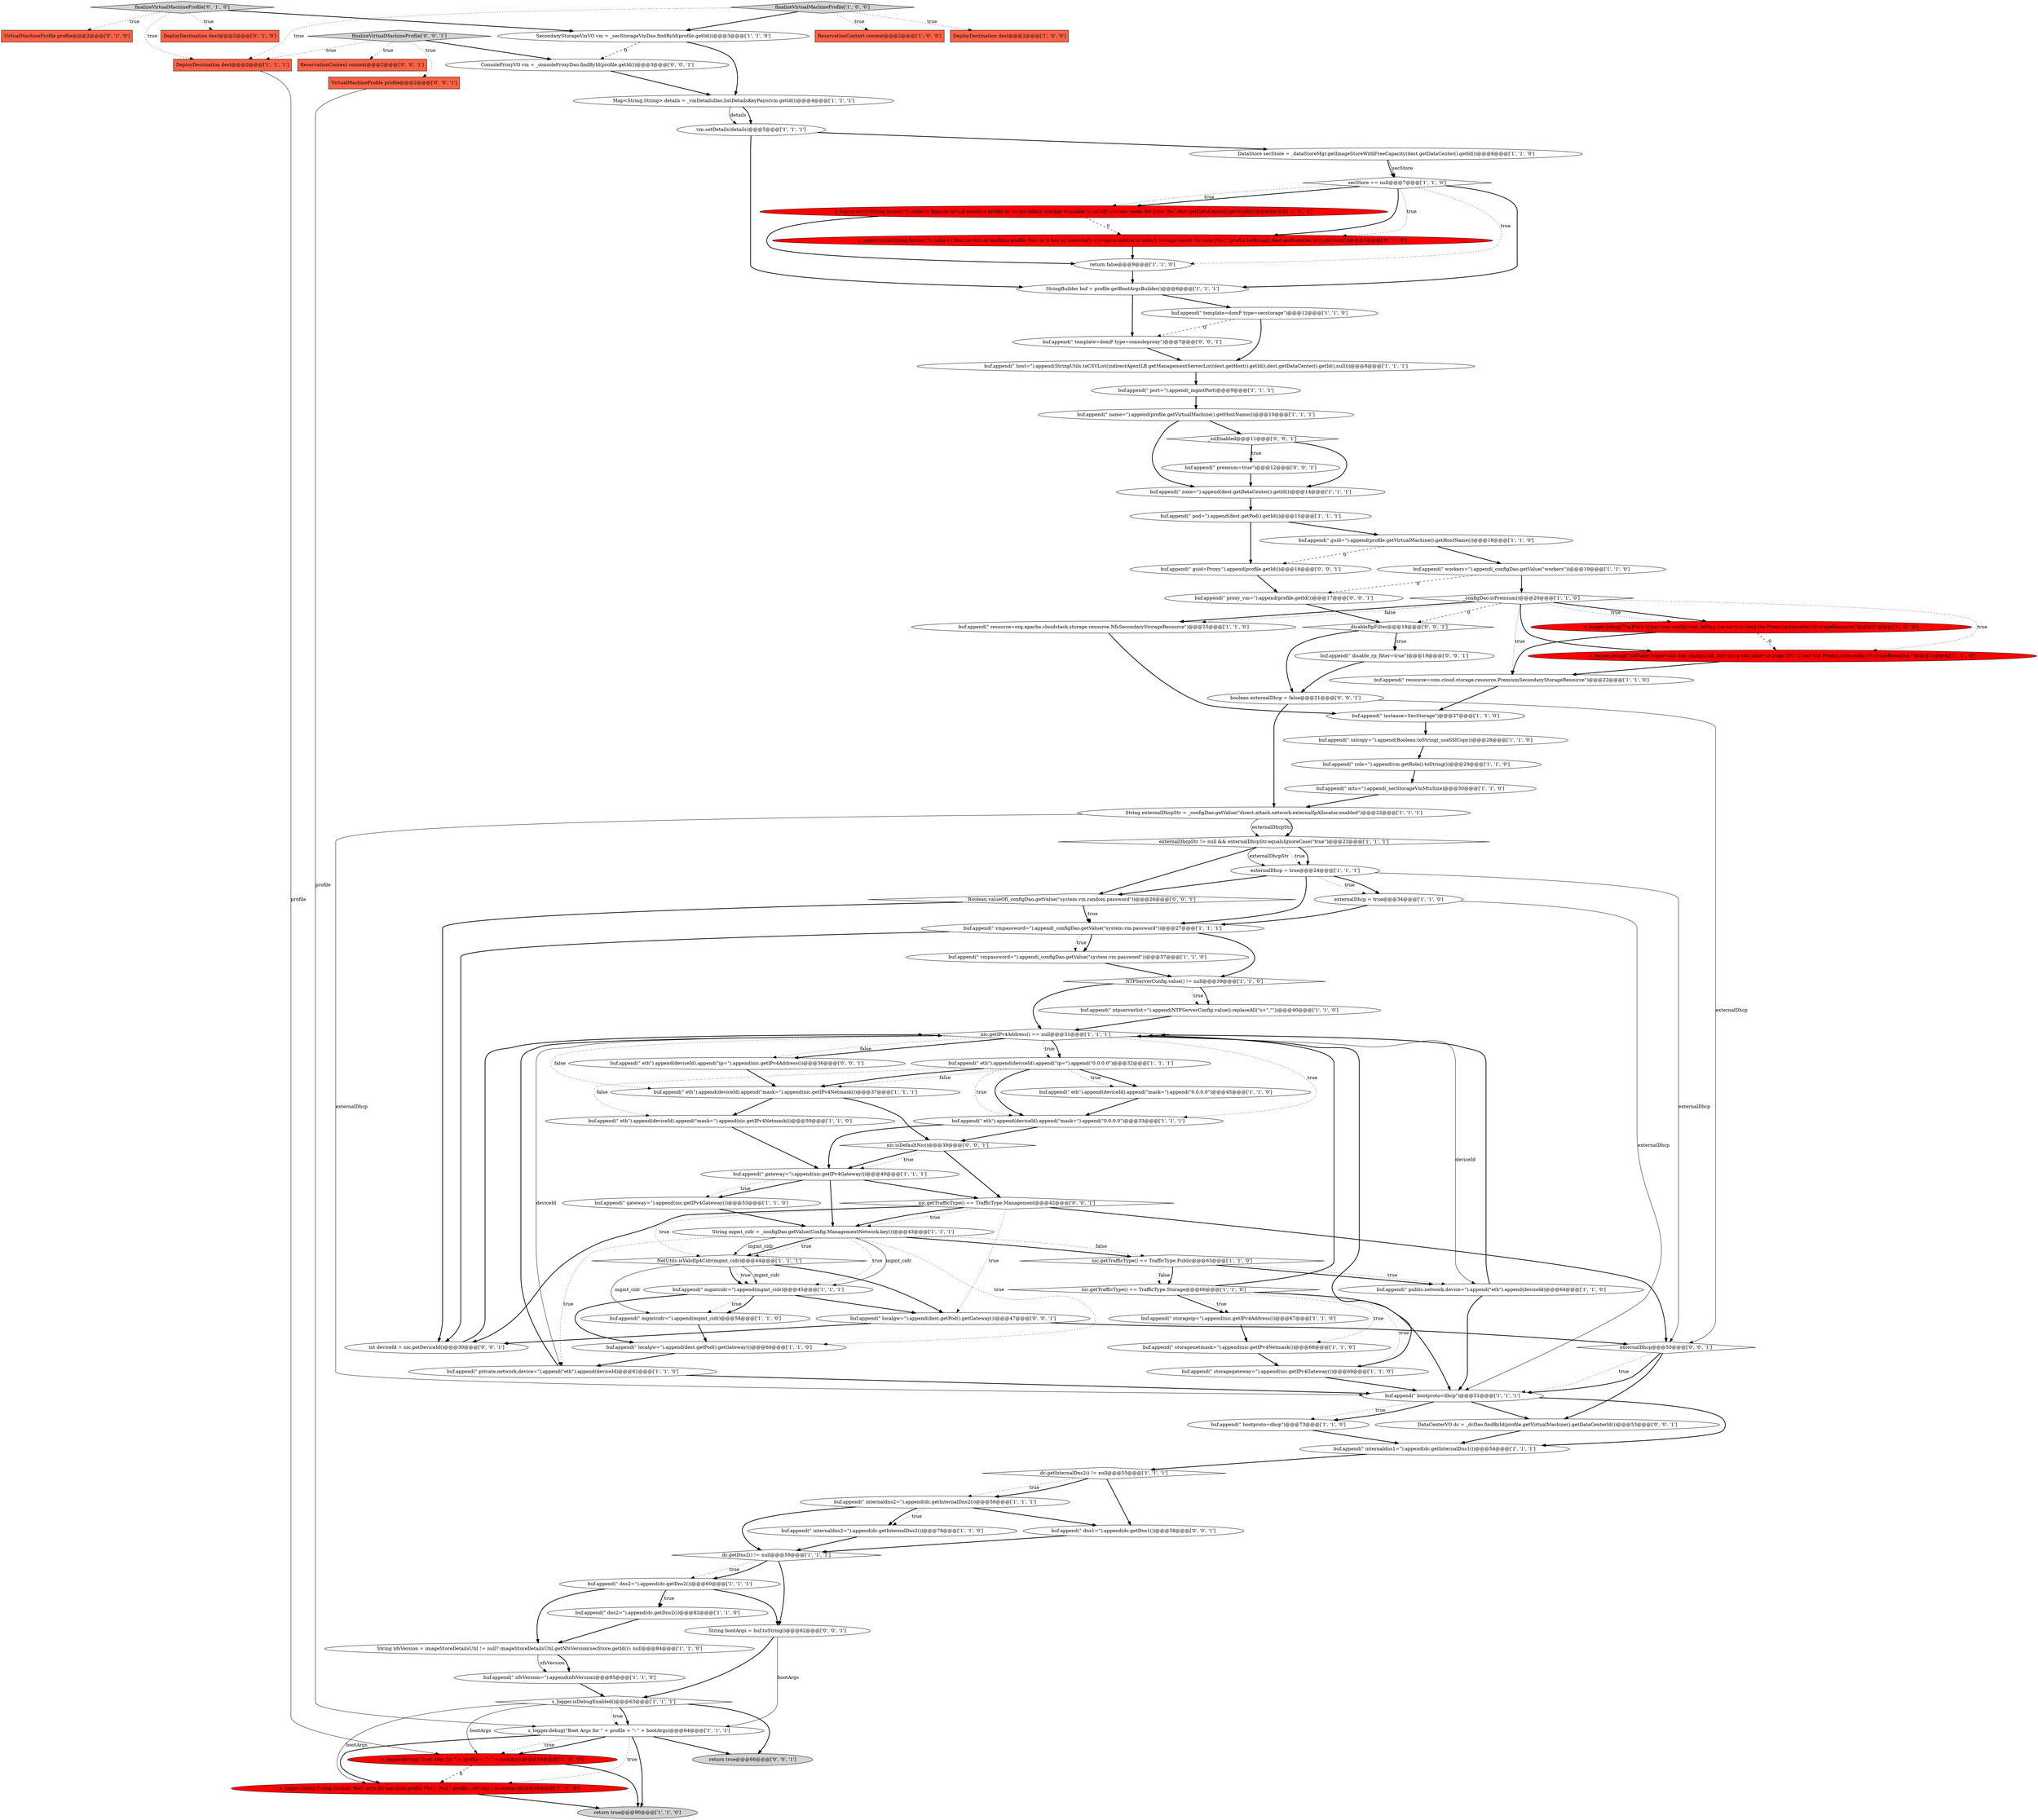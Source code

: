 digraph {
98 [style = filled, label = "return true@@@66@@@['0', '0', '1']", fillcolor = lightgray, shape = ellipse image = "AAA0AAABBB3BBB"];
39 [style = filled, label = "buf.append(\" role=\").append(vm.getRole().toString())@@@29@@@['1', '1', '0']", fillcolor = white, shape = ellipse image = "AAA0AAABBB1BBB"];
6 [style = filled, label = "buf.append(\" zone=\").append(dest.getDataCenter().getId())@@@14@@@['1', '1', '1']", fillcolor = white, shape = ellipse image = "AAA0AAABBB1BBB"];
0 [style = filled, label = "buf.append(\" nfsVersion=\").append(nfsVersion)@@@85@@@['1', '1', '0']", fillcolor = white, shape = ellipse image = "AAA0AAABBB1BBB"];
27 [style = filled, label = "DataStore secStore = _dataStoreMgr.getImageStoreWithFreeCapacity(dest.getDataCenter().getId())@@@6@@@['1', '1', '0']", fillcolor = white, shape = ellipse image = "AAA0AAABBB1BBB"];
34 [style = filled, label = "buf.append(\" pod=\").append(dest.getPod().getId())@@@15@@@['1', '1', '1']", fillcolor = white, shape = ellipse image = "AAA0AAABBB1BBB"];
74 [style = filled, label = "VirtualMachineProfile profile@@@2@@@['0', '1', '0']", fillcolor = tomato, shape = box image = "AAA0AAABBB2BBB"];
22 [style = filled, label = "buf.append(\" bootproto=dhcp\")@@@51@@@['1', '1', '1']", fillcolor = white, shape = ellipse image = "AAA0AAABBB1BBB"];
5 [style = filled, label = "buf.append(\" eth\").append(deviceId).append(\"mask=\").append(\"0.0.0.0\")@@@33@@@['1', '1', '1']", fillcolor = white, shape = ellipse image = "AAA0AAABBB1BBB"];
51 [style = filled, label = "buf.append(\" dns2=\").append(dc.getDns2())@@@60@@@['1', '1', '1']", fillcolor = white, shape = ellipse image = "AAA0AAABBB1BBB"];
8 [style = filled, label = "nic.getIPv4Address() == null@@@31@@@['1', '1', '1']", fillcolor = white, shape = diamond image = "AAA0AAABBB1BBB"];
14 [style = filled, label = "String externalDhcpStr = _configDao.getValue(\"direct.attach.network.externalIpAllocator.enabled\")@@@22@@@['1', '1', '1']", fillcolor = white, shape = ellipse image = "AAA0AAABBB1BBB"];
56 [style = filled, label = "DeployDestination dest@@@2@@@['1', '1', '1']", fillcolor = tomato, shape = box image = "AAA0AAABBB1BBB"];
60 [style = filled, label = "nic.getTrafficType() == TrafficType.Storage@@@66@@@['1', '1', '0']", fillcolor = white, shape = diamond image = "AAA0AAABBB1BBB"];
35 [style = filled, label = "return false@@@9@@@['1', '1', '0']", fillcolor = white, shape = ellipse image = "AAA0AAABBB1BBB"];
20 [style = filled, label = "buf.append(\" eth\").append(deviceId).append(\"ip=\").append(\"0.0.0.0\")@@@32@@@['1', '1', '1']", fillcolor = white, shape = ellipse image = "AAA0AAABBB1BBB"];
50 [style = filled, label = "buf.append(\" resource=com.cloud.storage.resource.PremiumSecondaryStorageResource\")@@@22@@@['1', '1', '0']", fillcolor = white, shape = ellipse image = "AAA0AAABBB1BBB"];
48 [style = filled, label = "finalizeVirtualMachineProfile['1', '0', '0']", fillcolor = lightgray, shape = diamond image = "AAA0AAABBB1BBB"];
88 [style = filled, label = "externalDhcp@@@50@@@['0', '0', '1']", fillcolor = white, shape = diamond image = "AAA0AAABBB3BBB"];
38 [style = filled, label = "buf.append(\" resource=org.apache.cloudstack.storage.resource.NfsSecondaryStorageResource\")@@@25@@@['1', '1', '0']", fillcolor = white, shape = ellipse image = "AAA0AAABBB1BBB"];
25 [style = filled, label = "s_logger.isDebugEnabled()@@@63@@@['1', '1', '1']", fillcolor = white, shape = diamond image = "AAA0AAABBB1BBB"];
65 [style = filled, label = "Map<String,String> details = _vmDetailsDao.listDetailsKeyPairs(vm.getId())@@@4@@@['1', '1', '1']", fillcolor = white, shape = ellipse image = "AAA0AAABBB1BBB"];
99 [style = filled, label = "Boolean.valueOf(_configDao.getValue(\"system.vm.random.password\"))@@@26@@@['0', '0', '1']", fillcolor = white, shape = diamond image = "AAA0AAABBB3BBB"];
43 [style = filled, label = "buf.append(\" mtu=\").append(_secStorageVmMtuSize)@@@30@@@['1', '1', '0']", fillcolor = white, shape = ellipse image = "AAA0AAABBB1BBB"];
40 [style = filled, label = "NetUtils.isValidIp4Cidr(mgmt_cidr)@@@44@@@['1', '1', '1']", fillcolor = white, shape = diamond image = "AAA0AAABBB1BBB"];
76 [style = filled, label = "s_logger.debug(String.format(\"Boot args for machine profile (%s(: (%s(.\",profile.toString(),bootArgs))@@@88@@@['0', '1', '0']", fillcolor = red, shape = ellipse image = "AAA1AAABBB2BBB"];
45 [style = filled, label = "s_logger.error(String.format(\"Unable to finalize virtual machine profile as no secondary storage available to satisfy storage needs for zone: %s\",dest.getDataCenter().getUuid()))@@@8@@@['1', '0', '0']", fillcolor = red, shape = ellipse image = "AAA1AAABBB1BBB"];
26 [style = filled, label = "String mgmt_cidr = _configDao.getValue(Config.ManagementNetwork.key())@@@43@@@['1', '1', '1']", fillcolor = white, shape = ellipse image = "AAA0AAABBB1BBB"];
59 [style = filled, label = "buf.append(\" private.network.device=\").append(\"eth\").append(deviceId)@@@61@@@['1', '1', '0']", fillcolor = white, shape = ellipse image = "AAA0AAABBB1BBB"];
69 [style = filled, label = "buf.append(\" vmpassword=\").append(_configDao.getValue(\"system.vm.password\"))@@@37@@@['1', '1', '0']", fillcolor = white, shape = ellipse image = "AAA0AAABBB1BBB"];
84 [style = filled, label = "buf.append(\" guid=Proxy.\").append(profile.getId())@@@16@@@['0', '0', '1']", fillcolor = white, shape = ellipse image = "AAA0AAABBB3BBB"];
17 [style = filled, label = "buf.append(\" workers=\").append(_configDao.getValue(\"workers\"))@@@19@@@['1', '1', '0']", fillcolor = white, shape = ellipse image = "AAA0AAABBB1BBB"];
70 [style = filled, label = "externalDhcp = true@@@24@@@['1', '1', '1']", fillcolor = white, shape = ellipse image = "AAA0AAABBB1BBB"];
64 [style = filled, label = "buf.append(\" vmpassword=\").append(_configDao.getValue(\"system.vm.password\"))@@@27@@@['1', '1', '1']", fillcolor = white, shape = ellipse image = "AAA0AAABBB1BBB"];
41 [style = filled, label = "buf.append(\" name=\").append(profile.getVirtualMachine().getHostName())@@@10@@@['1', '1', '1']", fillcolor = white, shape = ellipse image = "AAA0AAABBB1BBB"];
7 [style = filled, label = "buf.append(\" public.network.device=\").append(\"eth\").append(deviceId)@@@64@@@['1', '1', '0']", fillcolor = white, shape = ellipse image = "AAA0AAABBB1BBB"];
54 [style = filled, label = "buf.append(\" eth\").append(deviceId).append(\"mask=\").append(nic.getIPv4Netmask())@@@37@@@['1', '1', '1']", fillcolor = white, shape = ellipse image = "AAA0AAABBB1BBB"];
11 [style = filled, label = "secStore == null@@@7@@@['1', '1', '0']", fillcolor = white, shape = diamond image = "AAA0AAABBB1BBB"];
63 [style = filled, label = "dc.getInternalDns2() != null@@@55@@@['1', '1', '1']", fillcolor = white, shape = diamond image = "AAA0AAABBB1BBB"];
23 [style = filled, label = "SecondaryStorageVmVO vm = _secStorageVmDao.findById(profile.getId())@@@3@@@['1', '1', '0']", fillcolor = white, shape = ellipse image = "AAA0AAABBB1BBB"];
61 [style = filled, label = "buf.append(\" internaldns2=\").append(dc.getInternalDns2())@@@78@@@['1', '1', '0']", fillcolor = white, shape = ellipse image = "AAA0AAABBB1BBB"];
78 [style = filled, label = "_disableRpFilter@@@18@@@['0', '0', '1']", fillcolor = white, shape = diamond image = "AAA0AAABBB3BBB"];
12 [style = filled, label = "s_logger.debug(\"Boot Args for \" + profile + \": \" + bootArgs)@@@88@@@['1', '0', '0']", fillcolor = red, shape = ellipse image = "AAA1AAABBB1BBB"];
31 [style = filled, label = "ReservationContext context@@@2@@@['1', '0', '0']", fillcolor = tomato, shape = box image = "AAA0AAABBB1BBB"];
58 [style = filled, label = "buf.append(\" guid=\").append(profile.getVirtualMachine().getHostName())@@@18@@@['1', '1', '0']", fillcolor = white, shape = ellipse image = "AAA0AAABBB1BBB"];
44 [style = filled, label = "_configDao.isPremium()@@@20@@@['1', '1', '0']", fillcolor = white, shape = diamond image = "AAA0AAABBB1BBB"];
81 [style = filled, label = "boolean externalDhcp = false@@@21@@@['0', '0', '1']", fillcolor = white, shape = ellipse image = "AAA0AAABBB3BBB"];
52 [style = filled, label = "nic.getTrafficType() == TrafficType.Public@@@63@@@['1', '1', '0']", fillcolor = white, shape = diamond image = "AAA0AAABBB1BBB"];
18 [style = filled, label = "buf.append(\" gateway=\").append(nic.getIPv4Gateway())@@@40@@@['1', '1', '1']", fillcolor = white, shape = ellipse image = "AAA0AAABBB1BBB"];
82 [style = filled, label = "VirtualMachineProfile profile@@@2@@@['0', '0', '1']", fillcolor = tomato, shape = box image = "AAA0AAABBB3BBB"];
3 [style = filled, label = "buf.append(\" internaldns2=\").append(dc.getInternalDns2())@@@56@@@['1', '1', '1']", fillcolor = white, shape = ellipse image = "AAA0AAABBB1BBB"];
15 [style = filled, label = "buf.append(\" storagegateway=\").append(nic.getIPv4Gateway())@@@69@@@['1', '1', '0']", fillcolor = white, shape = ellipse image = "AAA0AAABBB1BBB"];
73 [style = filled, label = "finalizeVirtualMachineProfile['0', '1', '0']", fillcolor = lightgray, shape = diamond image = "AAA0AAABBB2BBB"];
24 [style = filled, label = "StringBuilder buf = profile.getBootArgsBuilder()@@@6@@@['1', '1', '1']", fillcolor = white, shape = ellipse image = "AAA0AAABBB1BBB"];
13 [style = filled, label = "externalDhcpStr != null && externalDhcpStr.equalsIgnoreCase(\"true\")@@@23@@@['1', '1', '1']", fillcolor = white, shape = diamond image = "AAA0AAABBB1BBB"];
36 [style = filled, label = "DeployDestination dest@@@2@@@['1', '0', '0']", fillcolor = tomato, shape = box image = "AAA0AAABBB1BBB"];
91 [style = filled, label = "buf.append(\" dns1=\").append(dc.getDns1())@@@58@@@['0', '0', '1']", fillcolor = white, shape = ellipse image = "AAA0AAABBB3BBB"];
94 [style = filled, label = "buf.append(\" disable_rp_filter=true\")@@@19@@@['0', '0', '1']", fillcolor = white, shape = ellipse image = "AAA0AAABBB3BBB"];
19 [style = filled, label = "buf.append(\" host=\").append(StringUtils.toCSVList(indirectAgentLB.getManagementServerList(dest.getHost().getId(),dest.getDataCenter().getId(),null)))@@@8@@@['1', '1', '1']", fillcolor = white, shape = ellipse image = "AAA0AAABBB1BBB"];
85 [style = filled, label = "nic.isDefaultNic()@@@39@@@['0', '0', '1']", fillcolor = white, shape = diamond image = "AAA0AAABBB3BBB"];
30 [style = filled, label = "buf.append(\" dns2=\").append(dc.getDns2())@@@82@@@['1', '1', '0']", fillcolor = white, shape = ellipse image = "AAA0AAABBB1BBB"];
32 [style = filled, label = "dc.getDns2() != null@@@59@@@['1', '1', '1']", fillcolor = white, shape = diamond image = "AAA0AAABBB1BBB"];
80 [style = filled, label = "buf.append(\" eth\").append(deviceId).append(\"ip=\").append(nic.getIPv4Address())@@@36@@@['0', '0', '1']", fillcolor = white, shape = ellipse image = "AAA0AAABBB3BBB"];
92 [style = filled, label = "finalizeVirtualMachineProfile['0', '0', '1']", fillcolor = lightgray, shape = diamond image = "AAA0AAABBB3BBB"];
71 [style = filled, label = "s_logger.warn(String.format(\"Unable to finalize virtual machine profile (%s( as it has no secondary storage available to satisfy storage needs for zone (%s(.\",profile.toString(),dest.getDataCenter().getUuid()))@@@8@@@['0', '1', '0']", fillcolor = red, shape = ellipse image = "AAA1AAABBB2BBB"];
47 [style = filled, label = "buf.append(\" ntpserverlist=\").append(NTPServerConfig.value().replaceAll(\"\s+\",\"\"))@@@40@@@['1', '1', '0']", fillcolor = white, shape = ellipse image = "AAA0AAABBB1BBB"];
1 [style = filled, label = "buf.append(\" storageip=\").append(nic.getIPv4Address())@@@67@@@['1', '1', '0']", fillcolor = white, shape = ellipse image = "AAA0AAABBB1BBB"];
57 [style = filled, label = "vm.setDetails(details)@@@5@@@['1', '1', '1']", fillcolor = white, shape = ellipse image = "AAA0AAABBB1BBB"];
62 [style = filled, label = "externalDhcp = true@@@34@@@['1', '1', '0']", fillcolor = white, shape = ellipse image = "AAA0AAABBB1BBB"];
28 [style = filled, label = "buf.append(\" storagenetmask=\").append(nic.getIPv4Netmask())@@@68@@@['1', '1', '0']", fillcolor = white, shape = ellipse image = "AAA0AAABBB1BBB"];
42 [style = filled, label = "return true@@@90@@@['1', '1', '0']", fillcolor = lightgray, shape = ellipse image = "AAA0AAABBB1BBB"];
16 [style = filled, label = "buf.append(\" bootproto=dhcp\")@@@73@@@['1', '1', '0']", fillcolor = white, shape = ellipse image = "AAA0AAABBB1BBB"];
93 [style = filled, label = "ReservationContext context@@@2@@@['0', '0', '1']", fillcolor = tomato, shape = box image = "AAA0AAABBB3BBB"];
37 [style = filled, label = "buf.append(\" eth\").append(deviceId).append(\"mask=\").append(\"0.0.0.0\")@@@45@@@['1', '1', '0']", fillcolor = white, shape = ellipse image = "AAA0AAABBB1BBB"];
49 [style = filled, label = "buf.append(\" mgmtcidr=\").append(mgmt_cidr)@@@45@@@['1', '1', '1']", fillcolor = white, shape = ellipse image = "AAA0AAABBB1BBB"];
53 [style = filled, label = "buf.append(\" eth\").append(deviceId).append(\"mask=\").append(nic.getIPv4Netmask())@@@50@@@['1', '1', '0']", fillcolor = white, shape = ellipse image = "AAA0AAABBB1BBB"];
55 [style = filled, label = "buf.append(\" localgw=\").append(dest.getPod().getGateway())@@@60@@@['1', '1', '0']", fillcolor = white, shape = ellipse image = "AAA0AAABBB1BBB"];
95 [style = filled, label = "String bootArgs = buf.toString()@@@62@@@['0', '0', '1']", fillcolor = white, shape = ellipse image = "AAA0AAABBB3BBB"];
33 [style = filled, label = "NTPServerConfig.value() != null@@@39@@@['1', '1', '0']", fillcolor = white, shape = diamond image = "AAA0AAABBB1BBB"];
4 [style = filled, label = "s_logger.debug(\"VmWare hypervisor configured, telling the ssvm to load the PremiumSecondaryStorageResource\")@@@21@@@['1', '0', '0']", fillcolor = red, shape = ellipse image = "AAA1AAABBB1BBB"];
75 [style = filled, label = "s_logger.debug(\"VMWare hypervisor was configured, informing secondary storage VM to load the PremiumSecondaryStorageResource.\")@@@21@@@['0', '1', '0']", fillcolor = red, shape = ellipse image = "AAA1AAABBB2BBB"];
21 [style = filled, label = "buf.append(\" sslcopy=\").append(Boolean.toString(_useSSlCopy))@@@28@@@['1', '1', '0']", fillcolor = white, shape = ellipse image = "AAA0AAABBB1BBB"];
66 [style = filled, label = "buf.append(\" internaldns1=\").append(dc.getInternalDns1())@@@54@@@['1', '1', '1']", fillcolor = white, shape = ellipse image = "AAA0AAABBB1BBB"];
10 [style = filled, label = "buf.append(\" template=domP type=secstorage\")@@@12@@@['1', '1', '0']", fillcolor = white, shape = ellipse image = "AAA0AAABBB1BBB"];
83 [style = filled, label = "buf.append(\" premium=true\")@@@12@@@['0', '0', '1']", fillcolor = white, shape = ellipse image = "AAA0AAABBB3BBB"];
89 [style = filled, label = "int deviceId = nic.getDeviceId()@@@30@@@['0', '0', '1']", fillcolor = white, shape = ellipse image = "AAA0AAABBB3BBB"];
77 [style = filled, label = "ConsoleProxyVO vm = _consoleProxyDao.findById(profile.getId())@@@3@@@['0', '0', '1']", fillcolor = white, shape = ellipse image = "AAA0AAABBB3BBB"];
9 [style = filled, label = "s_logger.debug(\"Boot Args for \" + profile + \": \" + bootArgs)@@@64@@@['1', '1', '1']", fillcolor = white, shape = ellipse image = "AAA0AAABBB1BBB"];
97 [style = filled, label = "nic.getTrafficType() == TrafficType.Management@@@42@@@['0', '0', '1']", fillcolor = white, shape = diamond image = "AAA0AAABBB3BBB"];
2 [style = filled, label = "buf.append(\" instance=SecStorage\")@@@27@@@['1', '1', '0']", fillcolor = white, shape = ellipse image = "AAA0AAABBB1BBB"];
46 [style = filled, label = "buf.append(\" port=\").append(_mgmtPort)@@@9@@@['1', '1', '1']", fillcolor = white, shape = ellipse image = "AAA0AAABBB1BBB"];
87 [style = filled, label = "buf.append(\" proxy_vm=\").append(profile.getId())@@@17@@@['0', '0', '1']", fillcolor = white, shape = ellipse image = "AAA0AAABBB3BBB"];
68 [style = filled, label = "buf.append(\" gateway=\").append(nic.getIPv4Gateway())@@@53@@@['1', '1', '0']", fillcolor = white, shape = ellipse image = "AAA0AAABBB1BBB"];
67 [style = filled, label = "String nfsVersion = imageStoreDetailsUtil != null? imageStoreDetailsUtil.getNfsVersion(secStore.getId()): null@@@84@@@['1', '1', '0']", fillcolor = white, shape = ellipse image = "AAA0AAABBB1BBB"];
79 [style = filled, label = "_sslEnabled@@@11@@@['0', '0', '1']", fillcolor = white, shape = diamond image = "AAA0AAABBB3BBB"];
86 [style = filled, label = "buf.append(\" localgw=\").append(dest.getPod().getGateway())@@@47@@@['0', '0', '1']", fillcolor = white, shape = ellipse image = "AAA0AAABBB3BBB"];
90 [style = filled, label = "buf.append(\" template=domP type=consoleproxy\")@@@7@@@['0', '0', '1']", fillcolor = white, shape = ellipse image = "AAA0AAABBB3BBB"];
96 [style = filled, label = "DataCenterVO dc = _dcDao.findById(profile.getVirtualMachine().getDataCenterId())@@@53@@@['0', '0', '1']", fillcolor = white, shape = ellipse image = "AAA0AAABBB3BBB"];
72 [style = filled, label = "DeployDestination dest@@@2@@@['0', '1', '0']", fillcolor = tomato, shape = box image = "AAA0AAABBB2BBB"];
29 [style = filled, label = "buf.append(\" mgmtcidr=\").append(mgmt_cidr)@@@58@@@['1', '1', '0']", fillcolor = white, shape = ellipse image = "AAA0AAABBB1BBB"];
51->67 [style = bold, label=""];
76->42 [style = bold, label=""];
9->76 [style = dotted, label="true"];
63->3 [style = dotted, label="true"];
40->49 [style = bold, label=""];
9->12 [style = dotted, label="true"];
70->64 [style = bold, label=""];
13->70 [style = dotted, label="true"];
65->57 [style = bold, label=""];
10->19 [style = bold, label=""];
79->6 [style = bold, label=""];
60->22 [style = bold, label=""];
4->75 [style = dashed, label="0"];
50->2 [style = bold, label=""];
26->40 [style = bold, label=""];
12->42 [style = bold, label=""];
51->30 [style = dotted, label="true"];
16->66 [style = bold, label=""];
7->8 [style = bold, label=""];
8->59 [style = solid, label="deviceId"];
97->40 [style = dotted, label="true"];
73->56 [style = dotted, label="true"];
49->55 [style = bold, label=""];
34->58 [style = bold, label=""];
58->17 [style = bold, label=""];
37->5 [style = bold, label=""];
26->49 [style = dotted, label="true"];
58->84 [style = dashed, label="0"];
92->82 [style = dotted, label="true"];
81->88 [style = solid, label="externalDhcp"];
1->28 [style = bold, label=""];
52->60 [style = bold, label=""];
26->49 [style = solid, label="mgmt_cidr"];
8->20 [style = bold, label=""];
83->6 [style = bold, label=""];
0->25 [style = bold, label=""];
11->71 [style = dotted, label="true"];
13->70 [style = bold, label=""];
89->8 [style = bold, label=""];
22->16 [style = dotted, label="true"];
20->37 [style = bold, label=""];
11->71 [style = bold, label=""];
17->87 [style = dashed, label="0"];
54->53 [style = bold, label=""];
59->22 [style = bold, label=""];
8->20 [style = dotted, label="true"];
17->44 [style = bold, label=""];
64->33 [style = bold, label=""];
20->54 [style = dotted, label="false"];
44->78 [style = dashed, label="0"];
45->35 [style = bold, label=""];
51->95 [style = bold, label=""];
60->1 [style = bold, label=""];
40->49 [style = dotted, label="true"];
24->10 [style = bold, label=""];
82->9 [style = solid, label="profile"];
18->68 [style = bold, label=""];
66->63 [style = bold, label=""];
79->83 [style = bold, label=""];
14->13 [style = solid, label="externalDhcpStr"];
30->67 [style = bold, label=""];
91->32 [style = bold, label=""];
55->59 [style = bold, label=""];
25->12 [style = solid, label="bootArgs"];
40->86 [style = bold, label=""];
23->65 [style = bold, label=""];
9->76 [style = bold, label=""];
26->59 [style = dotted, label="true"];
85->18 [style = dotted, label="true"];
97->89 [style = bold, label=""];
44->75 [style = dotted, label="true"];
12->76 [style = dashed, label="0"];
26->55 [style = dotted, label="true"];
51->30 [style = bold, label=""];
11->35 [style = dotted, label="true"];
97->26 [style = dotted, label="true"];
41->6 [style = bold, label=""];
71->35 [style = bold, label=""];
3->61 [style = bold, label=""];
57->24 [style = bold, label=""];
46->41 [style = bold, label=""];
44->38 [style = bold, label=""];
48->36 [style = dotted, label="true"];
38->2 [style = bold, label=""];
60->15 [style = dotted, label="true"];
70->88 [style = solid, label="externalDhcp"];
97->86 [style = dotted, label="true"];
54->85 [style = bold, label=""];
97->88 [style = bold, label=""];
20->5 [style = dotted, label="true"];
26->40 [style = dotted, label="true"];
52->60 [style = dotted, label="false"];
86->89 [style = bold, label=""];
44->50 [style = dotted, label="true"];
27->11 [style = bold, label=""];
44->4 [style = bold, label=""];
33->47 [style = bold, label=""];
61->32 [style = bold, label=""];
78->94 [style = bold, label=""];
67->0 [style = solid, label="nfsVersion"];
2->21 [style = bold, label=""];
60->1 [style = dotted, label="true"];
62->22 [style = solid, label="externalDhcp"];
56->12 [style = solid, label="profile"];
73->74 [style = dotted, label="true"];
44->4 [style = dotted, label="true"];
32->51 [style = dotted, label="true"];
26->40 [style = solid, label="mgmt_cidr"];
19->46 [style = bold, label=""];
52->7 [style = bold, label=""];
77->65 [style = bold, label=""];
33->8 [style = bold, label=""];
13->99 [style = bold, label=""];
32->51 [style = bold, label=""];
25->98 [style = bold, label=""];
40->29 [style = solid, label="mgmt_cidr"];
68->26 [style = bold, label=""];
73->72 [style = dotted, label="true"];
25->76 [style = solid, label="bootArgs"];
49->29 [style = dotted, label="true"];
9->42 [style = bold, label=""];
6->34 [style = bold, label=""];
92->93 [style = dotted, label="true"];
45->71 [style = dashed, label="0"];
22->16 [style = bold, label=""];
13->70 [style = solid, label="externalDhcpStr"];
65->57 [style = solid, label="details"];
70->99 [style = bold, label=""];
25->9 [style = bold, label=""];
18->26 [style = bold, label=""];
92->56 [style = dotted, label="true"];
85->97 [style = bold, label=""];
48->56 [style = dotted, label="true"];
26->52 [style = dotted, label="false"];
5->18 [style = bold, label=""];
81->14 [style = bold, label=""];
60->8 [style = bold, label=""];
59->8 [style = bold, label=""];
11->24 [style = bold, label=""];
73->23 [style = bold, label=""];
90->19 [style = bold, label=""];
34->84 [style = bold, label=""];
9->98 [style = bold, label=""];
35->24 [style = bold, label=""];
15->22 [style = bold, label=""];
33->47 [style = dotted, label="true"];
52->7 [style = dotted, label="true"];
29->55 [style = bold, label=""];
26->52 [style = bold, label=""];
7->22 [style = bold, label=""];
48->23 [style = bold, label=""];
20->37 [style = dotted, label="true"];
22->66 [style = bold, label=""];
21->39 [style = bold, label=""];
44->75 [style = bold, label=""];
43->14 [style = bold, label=""];
99->89 [style = bold, label=""];
3->61 [style = dotted, label="true"];
18->97 [style = bold, label=""];
78->94 [style = dotted, label="true"];
40->49 [style = solid, label="mgmt_cidr"];
94->81 [style = bold, label=""];
24->90 [style = bold, label=""];
99->64 [style = bold, label=""];
64->89 [style = bold, label=""];
20->54 [style = bold, label=""];
9->12 [style = bold, label=""];
85->18 [style = bold, label=""];
14->13 [style = bold, label=""];
4->50 [style = bold, label=""];
63->3 [style = bold, label=""];
87->78 [style = bold, label=""];
15->8 [style = bold, label=""];
8->80 [style = bold, label=""];
8->80 [style = dotted, label="false"];
49->29 [style = bold, label=""];
78->81 [style = bold, label=""];
95->9 [style = solid, label="bootArgs"];
88->22 [style = dotted, label="true"];
28->15 [style = bold, label=""];
22->96 [style = bold, label=""];
47->8 [style = bold, label=""];
92->77 [style = bold, label=""];
8->7 [style = solid, label="deviceId"];
64->69 [style = bold, label=""];
53->18 [style = bold, label=""];
95->25 [style = bold, label=""];
86->88 [style = bold, label=""];
20->53 [style = dotted, label="false"];
63->91 [style = bold, label=""];
5->85 [style = bold, label=""];
39->43 [style = bold, label=""];
11->45 [style = bold, label=""];
70->62 [style = bold, label=""];
75->50 [style = bold, label=""];
41->79 [style = bold, label=""];
96->66 [style = bold, label=""];
48->31 [style = dotted, label="true"];
99->64 [style = dotted, label="true"];
67->0 [style = bold, label=""];
11->45 [style = dotted, label="true"];
62->64 [style = bold, label=""];
79->83 [style = dotted, label="true"];
18->68 [style = dotted, label="true"];
20->5 [style = bold, label=""];
27->11 [style = solid, label="secStore"];
10->90 [style = dashed, label="0"];
57->27 [style = bold, label=""];
88->22 [style = bold, label=""];
25->9 [style = dotted, label="true"];
84->87 [style = bold, label=""];
69->33 [style = bold, label=""];
8->5 [style = dotted, label="true"];
80->54 [style = bold, label=""];
23->77 [style = dashed, label="0"];
14->22 [style = solid, label="externalDhcp"];
64->69 [style = dotted, label="true"];
32->95 [style = bold, label=""];
70->62 [style = dotted, label="true"];
3->91 [style = bold, label=""];
8->54 [style = dotted, label="false"];
60->28 [style = dotted, label="true"];
88->96 [style = bold, label=""];
3->32 [style = bold, label=""];
44->38 [style = dotted, label="false"];
97->26 [style = bold, label=""];
49->86 [style = bold, label=""];
}
